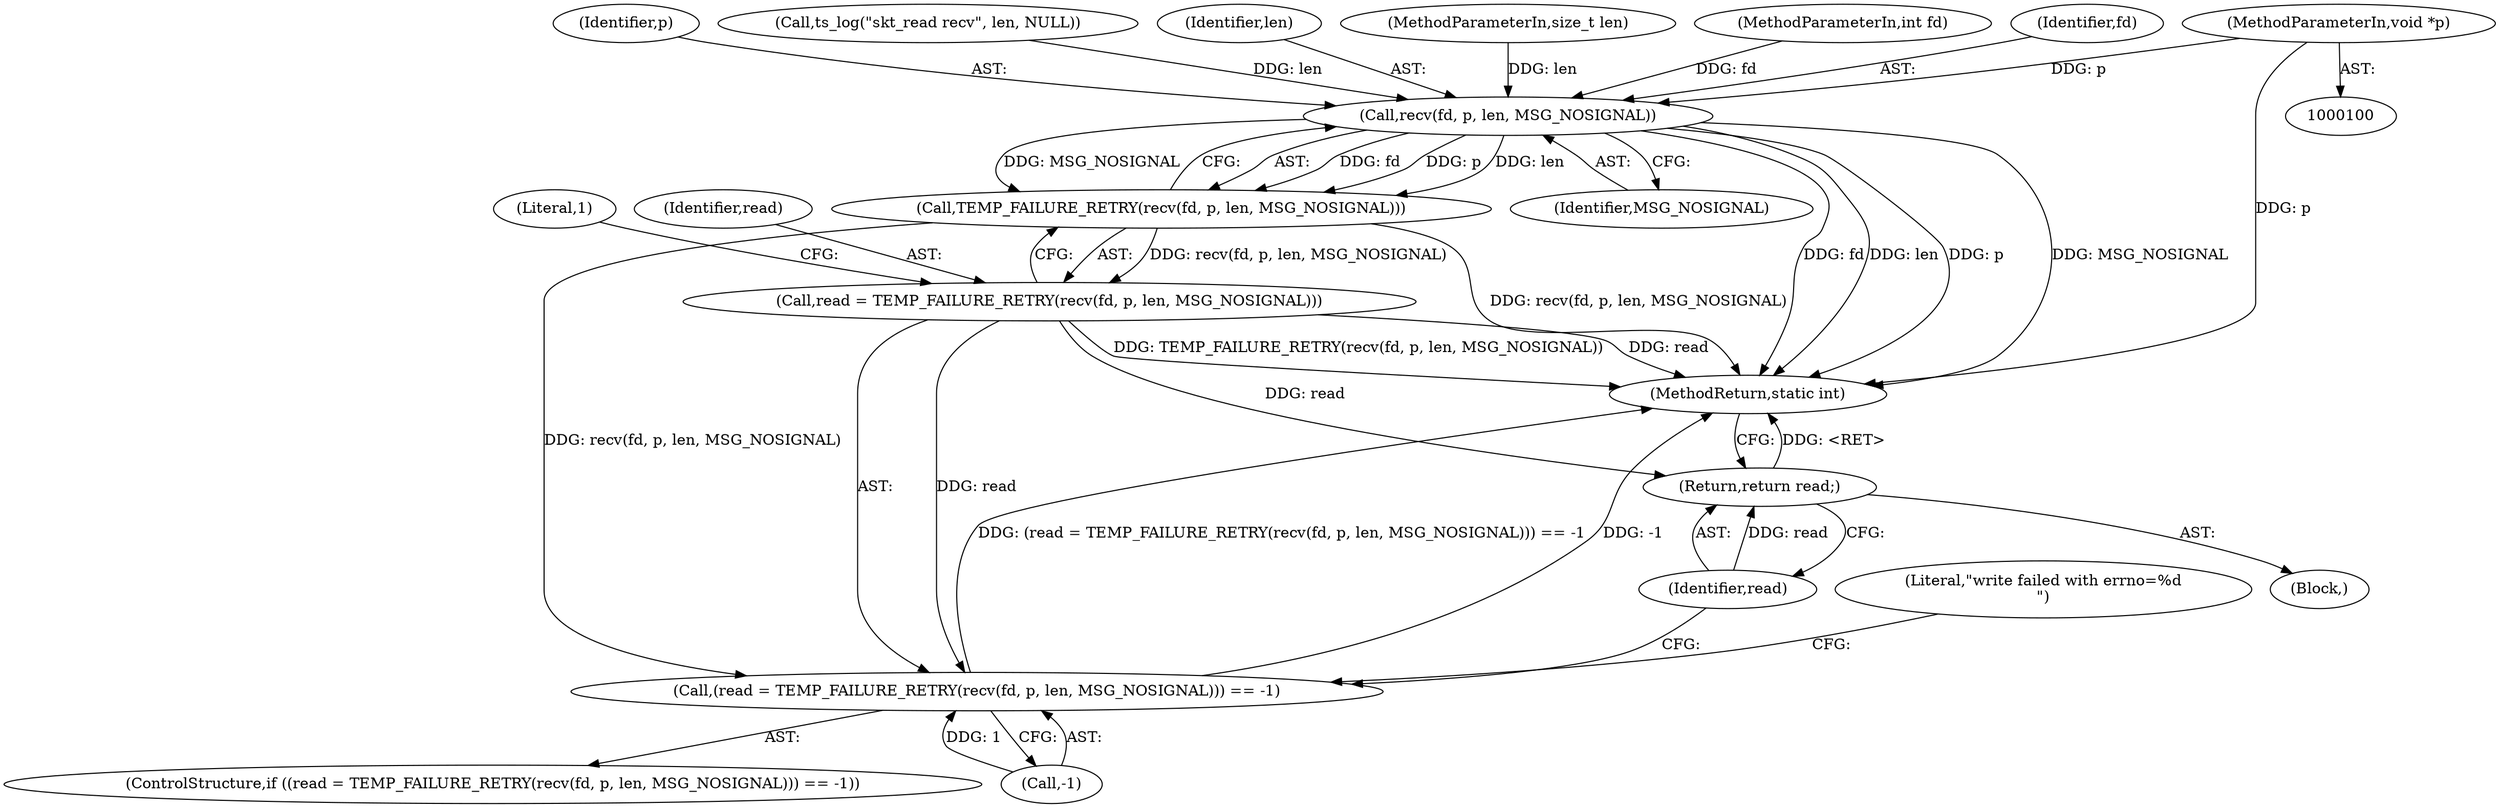 digraph "0_Android_472271b153c5dc53c28beac55480a8d8434b2d5c_5@pointer" {
"1000102" [label="(MethodParameterIn,void *p)"];
"1000118" [label="(Call,recv(fd, p, len, MSG_NOSIGNAL))"];
"1000117" [label="(Call,TEMP_FAILURE_RETRY(recv(fd, p, len, MSG_NOSIGNAL)))"];
"1000114" [label="(Call,(read = TEMP_FAILURE_RETRY(recv(fd, p, len, MSG_NOSIGNAL))) == -1)"];
"1000115" [label="(Call,read = TEMP_FAILURE_RETRY(recv(fd, p, len, MSG_NOSIGNAL)))"];
"1000132" [label="(Return,return read;)"];
"1000121" [label="(Identifier,len)"];
"1000104" [label="(Block,)"];
"1000124" [label="(Literal,1)"];
"1000114" [label="(Call,(read = TEMP_FAILURE_RETRY(recv(fd, p, len, MSG_NOSIGNAL))) == -1)"];
"1000113" [label="(ControlStructure,if ((read = TEMP_FAILURE_RETRY(recv(fd, p, len, MSG_NOSIGNAL))) == -1))"];
"1000132" [label="(Return,return read;)"];
"1000103" [label="(MethodParameterIn,size_t len)"];
"1000115" [label="(Call,read = TEMP_FAILURE_RETRY(recv(fd, p, len, MSG_NOSIGNAL)))"];
"1000122" [label="(Identifier,MSG_NOSIGNAL)"];
"1000116" [label="(Identifier,read)"];
"1000101" [label="(MethodParameterIn,int fd)"];
"1000118" [label="(Call,recv(fd, p, len, MSG_NOSIGNAL))"];
"1000102" [label="(MethodParameterIn,void *p)"];
"1000133" [label="(Identifier,read)"];
"1000119" [label="(Identifier,fd)"];
"1000120" [label="(Identifier,p)"];
"1000117" [label="(Call,TEMP_FAILURE_RETRY(recv(fd, p, len, MSG_NOSIGNAL)))"];
"1000127" [label="(Literal,\"write failed with errno=%d\n\")"];
"1000109" [label="(Call,ts_log(\"skt_read recv\", len, NULL))"];
"1000123" [label="(Call,-1)"];
"1000134" [label="(MethodReturn,static int)"];
"1000102" -> "1000100"  [label="AST: "];
"1000102" -> "1000134"  [label="DDG: p"];
"1000102" -> "1000118"  [label="DDG: p"];
"1000118" -> "1000117"  [label="AST: "];
"1000118" -> "1000122"  [label="CFG: "];
"1000119" -> "1000118"  [label="AST: "];
"1000120" -> "1000118"  [label="AST: "];
"1000121" -> "1000118"  [label="AST: "];
"1000122" -> "1000118"  [label="AST: "];
"1000117" -> "1000118"  [label="CFG: "];
"1000118" -> "1000134"  [label="DDG: MSG_NOSIGNAL"];
"1000118" -> "1000134"  [label="DDG: fd"];
"1000118" -> "1000134"  [label="DDG: len"];
"1000118" -> "1000134"  [label="DDG: p"];
"1000118" -> "1000117"  [label="DDG: fd"];
"1000118" -> "1000117"  [label="DDG: p"];
"1000118" -> "1000117"  [label="DDG: len"];
"1000118" -> "1000117"  [label="DDG: MSG_NOSIGNAL"];
"1000101" -> "1000118"  [label="DDG: fd"];
"1000109" -> "1000118"  [label="DDG: len"];
"1000103" -> "1000118"  [label="DDG: len"];
"1000117" -> "1000115"  [label="AST: "];
"1000115" -> "1000117"  [label="CFG: "];
"1000117" -> "1000134"  [label="DDG: recv(fd, p, len, MSG_NOSIGNAL)"];
"1000117" -> "1000114"  [label="DDG: recv(fd, p, len, MSG_NOSIGNAL)"];
"1000117" -> "1000115"  [label="DDG: recv(fd, p, len, MSG_NOSIGNAL)"];
"1000114" -> "1000113"  [label="AST: "];
"1000114" -> "1000123"  [label="CFG: "];
"1000115" -> "1000114"  [label="AST: "];
"1000123" -> "1000114"  [label="AST: "];
"1000127" -> "1000114"  [label="CFG: "];
"1000133" -> "1000114"  [label="CFG: "];
"1000114" -> "1000134"  [label="DDG: (read = TEMP_FAILURE_RETRY(recv(fd, p, len, MSG_NOSIGNAL))) == -1"];
"1000114" -> "1000134"  [label="DDG: -1"];
"1000115" -> "1000114"  [label="DDG: read"];
"1000123" -> "1000114"  [label="DDG: 1"];
"1000116" -> "1000115"  [label="AST: "];
"1000124" -> "1000115"  [label="CFG: "];
"1000115" -> "1000134"  [label="DDG: TEMP_FAILURE_RETRY(recv(fd, p, len, MSG_NOSIGNAL))"];
"1000115" -> "1000134"  [label="DDG: read"];
"1000115" -> "1000132"  [label="DDG: read"];
"1000132" -> "1000104"  [label="AST: "];
"1000132" -> "1000133"  [label="CFG: "];
"1000133" -> "1000132"  [label="AST: "];
"1000134" -> "1000132"  [label="CFG: "];
"1000132" -> "1000134"  [label="DDG: <RET>"];
"1000133" -> "1000132"  [label="DDG: read"];
}
